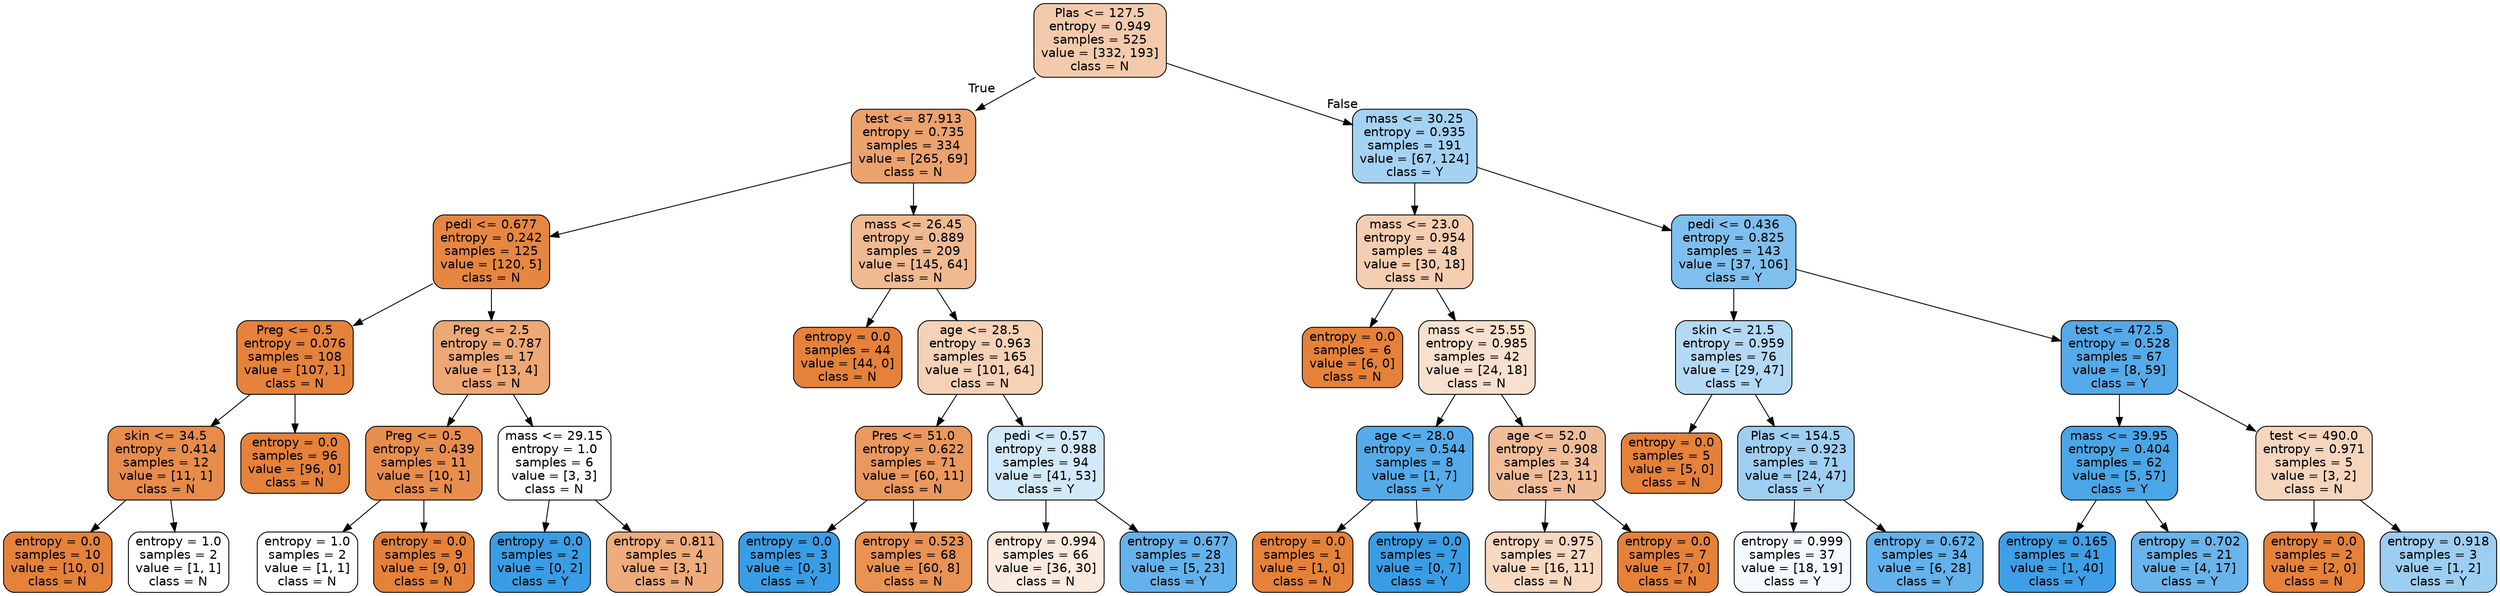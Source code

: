 digraph Tree {
node [shape=box, style="filled, rounded", color="black", fontname=helvetica] ;
edge [fontname=helvetica] ;
0 [label="Plas <= 127.5\nentropy = 0.949\nsamples = 525\nvalue = [332, 193]\nclass = N", fillcolor="#f4caac"] ;
1 [label="test <= 87.913\nentropy = 0.735\nsamples = 334\nvalue = [265, 69]\nclass = N", fillcolor="#eca26d"] ;
0 -> 1 [labeldistance=2.5, labelangle=45, headlabel="True"] ;
2 [label="pedi <= 0.677\nentropy = 0.242\nsamples = 125\nvalue = [120, 5]\nclass = N", fillcolor="#e68641"] ;
1 -> 2 ;
3 [label="Preg <= 0.5\nentropy = 0.076\nsamples = 108\nvalue = [107, 1]\nclass = N", fillcolor="#e5823b"] ;
2 -> 3 ;
4 [label="skin <= 34.5\nentropy = 0.414\nsamples = 12\nvalue = [11, 1]\nclass = N", fillcolor="#e78c4b"] ;
3 -> 4 ;
5 [label="entropy = 0.0\nsamples = 10\nvalue = [10, 0]\nclass = N", fillcolor="#e58139"] ;
4 -> 5 ;
6 [label="entropy = 1.0\nsamples = 2\nvalue = [1, 1]\nclass = N", fillcolor="#ffffff"] ;
4 -> 6 ;
7 [label="entropy = 0.0\nsamples = 96\nvalue = [96, 0]\nclass = N", fillcolor="#e58139"] ;
3 -> 7 ;
8 [label="Preg <= 2.5\nentropy = 0.787\nsamples = 17\nvalue = [13, 4]\nclass = N", fillcolor="#eda876"] ;
2 -> 8 ;
9 [label="Preg <= 0.5\nentropy = 0.439\nsamples = 11\nvalue = [10, 1]\nclass = N", fillcolor="#e88e4d"] ;
8 -> 9 ;
10 [label="entropy = 1.0\nsamples = 2\nvalue = [1, 1]\nclass = N", fillcolor="#ffffff"] ;
9 -> 10 ;
11 [label="entropy = 0.0\nsamples = 9\nvalue = [9, 0]\nclass = N", fillcolor="#e58139"] ;
9 -> 11 ;
12 [label="mass <= 29.15\nentropy = 1.0\nsamples = 6\nvalue = [3, 3]\nclass = N", fillcolor="#ffffff"] ;
8 -> 12 ;
13 [label="entropy = 0.0\nsamples = 2\nvalue = [0, 2]\nclass = Y", fillcolor="#399de5"] ;
12 -> 13 ;
14 [label="entropy = 0.811\nsamples = 4\nvalue = [3, 1]\nclass = N", fillcolor="#eeab7b"] ;
12 -> 14 ;
15 [label="mass <= 26.45\nentropy = 0.889\nsamples = 209\nvalue = [145, 64]\nclass = N", fillcolor="#f0b990"] ;
1 -> 15 ;
16 [label="entropy = 0.0\nsamples = 44\nvalue = [44, 0]\nclass = N", fillcolor="#e58139"] ;
15 -> 16 ;
17 [label="age <= 28.5\nentropy = 0.963\nsamples = 165\nvalue = [101, 64]\nclass = N", fillcolor="#f5d1b6"] ;
15 -> 17 ;
18 [label="Pres <= 51.0\nentropy = 0.622\nsamples = 71\nvalue = [60, 11]\nclass = N", fillcolor="#ea985d"] ;
17 -> 18 ;
19 [label="entropy = 0.0\nsamples = 3\nvalue = [0, 3]\nclass = Y", fillcolor="#399de5"] ;
18 -> 19 ;
20 [label="entropy = 0.523\nsamples = 68\nvalue = [60, 8]\nclass = N", fillcolor="#e89253"] ;
18 -> 20 ;
21 [label="pedi <= 0.57\nentropy = 0.988\nsamples = 94\nvalue = [41, 53]\nclass = Y", fillcolor="#d2e9f9"] ;
17 -> 21 ;
22 [label="entropy = 0.994\nsamples = 66\nvalue = [36, 30]\nclass = N", fillcolor="#fbeade"] ;
21 -> 22 ;
23 [label="entropy = 0.677\nsamples = 28\nvalue = [5, 23]\nclass = Y", fillcolor="#64b2eb"] ;
21 -> 23 ;
24 [label="mass <= 30.25\nentropy = 0.935\nsamples = 191\nvalue = [67, 124]\nclass = Y", fillcolor="#a4d2f3"] ;
0 -> 24 [labeldistance=2.5, labelangle=-45, headlabel="False"] ;
25 [label="mass <= 23.0\nentropy = 0.954\nsamples = 48\nvalue = [30, 18]\nclass = N", fillcolor="#f5cdb0"] ;
24 -> 25 ;
26 [label="entropy = 0.0\nsamples = 6\nvalue = [6, 0]\nclass = N", fillcolor="#e58139"] ;
25 -> 26 ;
27 [label="mass <= 25.55\nentropy = 0.985\nsamples = 42\nvalue = [24, 18]\nclass = N", fillcolor="#f8e0ce"] ;
25 -> 27 ;
28 [label="age <= 28.0\nentropy = 0.544\nsamples = 8\nvalue = [1, 7]\nclass = Y", fillcolor="#55abe9"] ;
27 -> 28 ;
29 [label="entropy = 0.0\nsamples = 1\nvalue = [1, 0]\nclass = N", fillcolor="#e58139"] ;
28 -> 29 ;
30 [label="entropy = 0.0\nsamples = 7\nvalue = [0, 7]\nclass = Y", fillcolor="#399de5"] ;
28 -> 30 ;
31 [label="age <= 52.0\nentropy = 0.908\nsamples = 34\nvalue = [23, 11]\nclass = N", fillcolor="#f1bd98"] ;
27 -> 31 ;
32 [label="entropy = 0.975\nsamples = 27\nvalue = [16, 11]\nclass = N", fillcolor="#f7d8c1"] ;
31 -> 32 ;
33 [label="entropy = 0.0\nsamples = 7\nvalue = [7, 0]\nclass = N", fillcolor="#e58139"] ;
31 -> 33 ;
34 [label="pedi <= 0.436\nentropy = 0.825\nsamples = 143\nvalue = [37, 106]\nclass = Y", fillcolor="#7ebfee"] ;
24 -> 34 ;
35 [label="skin <= 21.5\nentropy = 0.959\nsamples = 76\nvalue = [29, 47]\nclass = Y", fillcolor="#b3d9f5"] ;
34 -> 35 ;
36 [label="entropy = 0.0\nsamples = 5\nvalue = [5, 0]\nclass = N", fillcolor="#e58139"] ;
35 -> 36 ;
37 [label="Plas <= 154.5\nentropy = 0.923\nsamples = 71\nvalue = [24, 47]\nclass = Y", fillcolor="#9ecff2"] ;
35 -> 37 ;
38 [label="entropy = 0.999\nsamples = 37\nvalue = [18, 19]\nclass = Y", fillcolor="#f5fafe"] ;
37 -> 38 ;
39 [label="entropy = 0.672\nsamples = 34\nvalue = [6, 28]\nclass = Y", fillcolor="#63b2eb"] ;
37 -> 39 ;
40 [label="test <= 472.5\nentropy = 0.528\nsamples = 67\nvalue = [8, 59]\nclass = Y", fillcolor="#54aae9"] ;
34 -> 40 ;
41 [label="mass <= 39.95\nentropy = 0.404\nsamples = 62\nvalue = [5, 57]\nclass = Y", fillcolor="#4aa6e7"] ;
40 -> 41 ;
42 [label="entropy = 0.165\nsamples = 41\nvalue = [1, 40]\nclass = Y", fillcolor="#3e9fe6"] ;
41 -> 42 ;
43 [label="entropy = 0.702\nsamples = 21\nvalue = [4, 17]\nclass = Y", fillcolor="#68b4eb"] ;
41 -> 43 ;
44 [label="test <= 490.0\nentropy = 0.971\nsamples = 5\nvalue = [3, 2]\nclass = N", fillcolor="#f6d5bd"] ;
40 -> 44 ;
45 [label="entropy = 0.0\nsamples = 2\nvalue = [2, 0]\nclass = N", fillcolor="#e58139"] ;
44 -> 45 ;
46 [label="entropy = 0.918\nsamples = 3\nvalue = [1, 2]\nclass = Y", fillcolor="#9ccef2"] ;
44 -> 46 ;
}